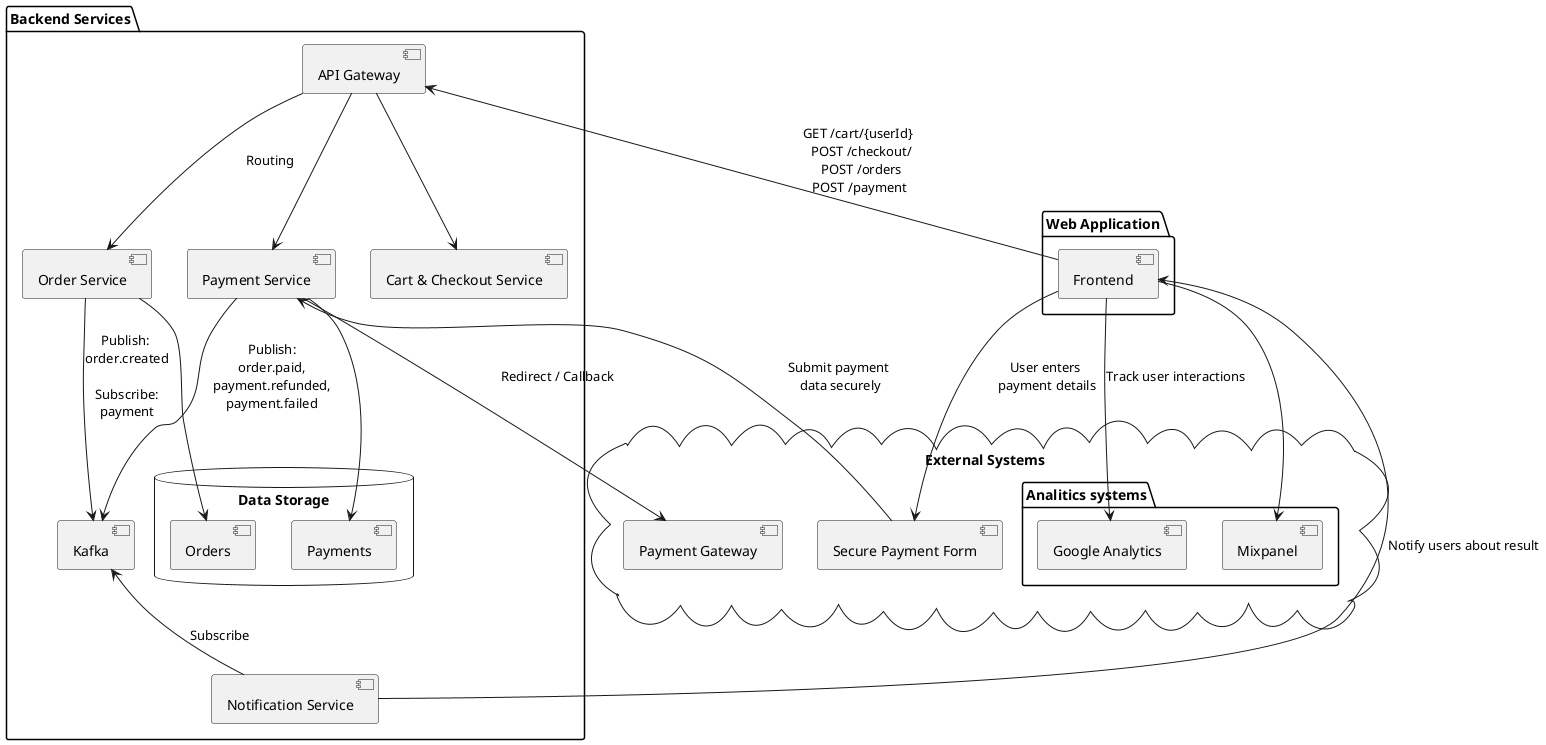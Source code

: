 @startuml ComponentDiagram

package "Web Application" {
  [Frontend]
}

package "Backend Services" {
  [API Gateway]
  [Cart & Checkout Service]
  [Order Service]
  [Payment Service]
  [Notification Service]
  [Kafka]

  [Frontend] --> [API Gateway] : GET /cart/{userId} \n POST /checkout/\n POST /orders\nPOST /payment
  [API Gateway] --> [Cart & Checkout Service]
  [API Gateway] --> [Order Service] : Routing
  [API Gateway] --> [Payment Service]
  
  [Order Service] --> [Kafka] : Publish: \norder.created\n\nSubscribe:\npayment
  [Payment Service] --> [Kafka] : Publish:\n order.paid, \npayment.refunded,\npayment.failed
  [Kafka] <-- [Notification Service] : Subscribe
  [Notification Service] --> [Frontend] : Notify users about result
  
  database "Data Storage" {
  database [Orders]
  database [Payments]
  [Order Service] --> [Orders]
  [Payment Service] --> [Payments]
  }
}

cloud "External Systems" {
  [Payment Service] --> [Payment Gateway] : Redirect / Callback
  [Secure Payment Form]
  [Frontend] --> [Secure Payment Form] : User enters \npayment details
  [Secure Payment Form] --> [Payment Service] : Submit payment\n data securely
  package "Analitics systems" {
    [Mixpanel]
    [Google Analytics]
  }
  [Frontend] --> [Mixpanel] 
  [Frontend] --> [Google Analytics] : Track user interactions
}

@enduml
